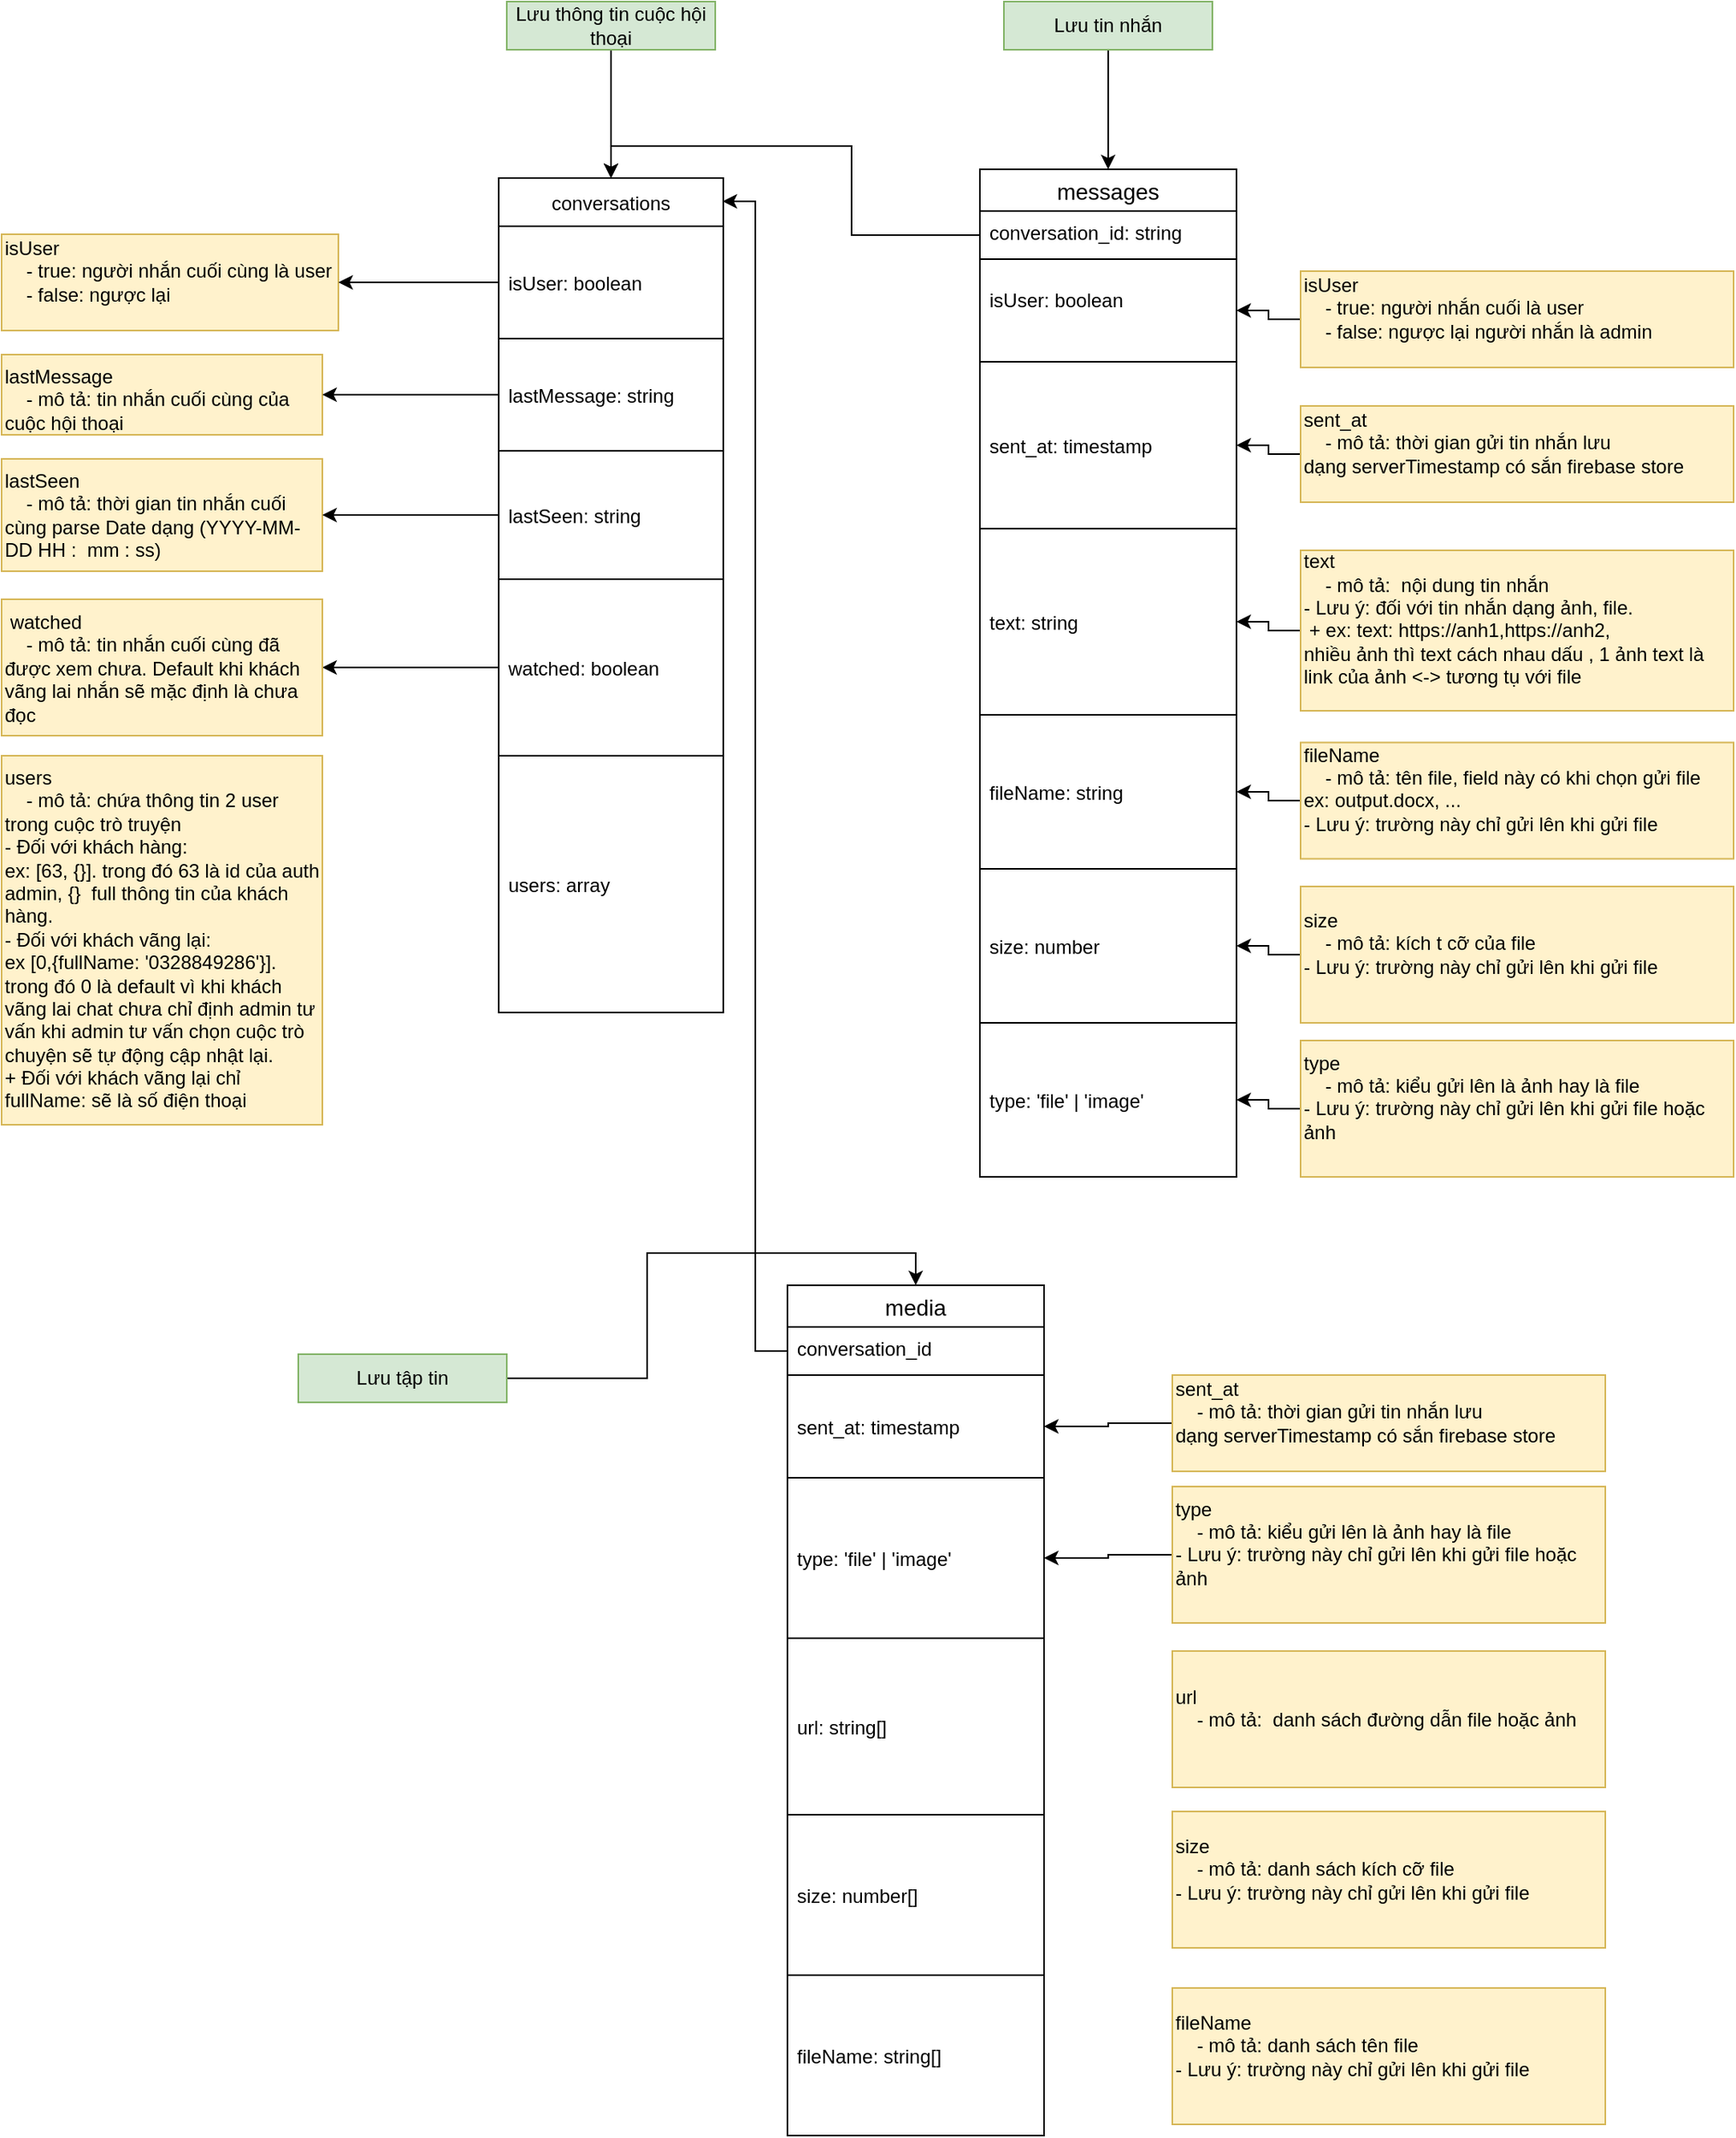 <mxfile version="20.2.8" type="github">
  <diagram id="QpPmT_mGVEs0pewQgkVs" name="Trang-1">
    <mxGraphModel dx="1139" dy="897" grid="1" gridSize="10" guides="1" tooltips="1" connect="1" arrows="1" fold="1" page="1" pageScale="1" pageWidth="1169" pageHeight="1654" math="0" shadow="0">
      <root>
        <mxCell id="0" />
        <mxCell id="1" parent="0" />
        <mxCell id="Tl1vYp4vrJxFw7Y3Wa-i-1" value="conversations" style="swimlane;fontStyle=0;childLayout=stackLayout;horizontal=1;startSize=30;horizontalStack=0;resizeParent=1;resizeParentMax=0;resizeLast=0;collapsible=1;marginBottom=0;" vertex="1" parent="1">
          <mxGeometry x="320" y="270" width="140" height="250" as="geometry" />
        </mxCell>
        <mxCell id="Tl1vYp4vrJxFw7Y3Wa-i-2" value="isUser: boolean" style="text;strokeColor=default;fillColor=none;align=left;verticalAlign=middle;spacingLeft=4;spacingRight=4;overflow=hidden;points=[[0,0.5],[1,0.5]];portConstraint=eastwest;rotatable=0;" vertex="1" parent="Tl1vYp4vrJxFw7Y3Wa-i-1">
          <mxGeometry y="30" width="140" height="70" as="geometry" />
        </mxCell>
        <mxCell id="Tl1vYp4vrJxFw7Y3Wa-i-3" value="lastMessage: string" style="text;strokeColor=default;fillColor=none;align=left;verticalAlign=middle;spacingLeft=4;spacingRight=4;overflow=hidden;points=[[0,0.5],[1,0.5]];portConstraint=eastwest;rotatable=0;" vertex="1" parent="Tl1vYp4vrJxFw7Y3Wa-i-1">
          <mxGeometry y="100" width="140" height="70" as="geometry" />
        </mxCell>
        <mxCell id="Tl1vYp4vrJxFw7Y3Wa-i-4" value="lastSeen: string" style="text;strokeColor=default;fillColor=none;align=left;verticalAlign=middle;spacingLeft=4;spacingRight=4;overflow=hidden;points=[[0,0.5],[1,0.5]];portConstraint=eastwest;rotatable=0;" vertex="1" parent="Tl1vYp4vrJxFw7Y3Wa-i-1">
          <mxGeometry y="170" width="140" height="80" as="geometry" />
        </mxCell>
        <mxCell id="Tl1vYp4vrJxFw7Y3Wa-i-13" value="isUser&lt;br&gt;&amp;nbsp; &amp;nbsp; - true: người nhắn cuối cùng là user&lt;br&gt;&amp;nbsp; &amp;nbsp; - false: ngược lại&lt;br&gt;&amp;nbsp;" style="text;html=1;strokeColor=#d6b656;fillColor=#fff2cc;align=left;verticalAlign=middle;whiteSpace=wrap;rounded=0;" vertex="1" parent="1">
          <mxGeometry x="10" y="305" width="210" height="60" as="geometry" />
        </mxCell>
        <mxCell id="Tl1vYp4vrJxFw7Y3Wa-i-14" value="&lt;span style=&quot;color: rgba(0, 0, 0, 0); font-family: monospace; font-size: 0px;&quot;&gt;&amp;nbsp;%3CmxGraphModel%3E%3Croot%3E%3CmxCell%20id%3D%220%22%2F%3E%3CmxCell%20id%3D%221%22%20parent%3D%220%22%2F%3E%3CmxCell%20id%3D%222%22%20value%3D%22isUser%3A%20ki%E1%BB%83u%20d%E1%BB%AF%20li%E1%BB%87u%20boolean%26lt%3Bbr%26gt%3B%26amp%3Bnbsp%3B%20%26amp%3Bnbsp%3B%20true%3A%20ng%C6%B0%E1%BB%9Di%20nh%E1%BA%AFn%20cu%E1%BB%91i%20c%C3%B9ng%20l%C3%A0%20user%26lt%3Bbr%26gt%3B%26amp%3Bnbsp%3B%20%26amp%3Bnbsp%3B%20false%3A%20ng%C6%B0%E1%BB%A3c%20l%E1%BA%A1i%26lt%3Bbr%26gt%3B%26amp%3Bnbsp%3B%22%20style%3D%22text%3Bhtml%3D1%3BstrokeColor%3D%23d6b656%3BfillColor%3D%23fff2cc%3Balign%3Dleft%3BverticalAlign%3Dmiddle%3BwhiteSpace%3Dwrap%3Brounded%3D0%3B%22%20vertex%3D%221%22%20parent%3D%221%22%3E%3CmxGeometry%20x%3D%2210%22%20y%3D%22270%22%20width%3D%22200%22%20height%3D%2260%22%20as%3D%22geometry%22%2F%3E%3C%2FmxCell%3E%3C%2Froot%3E%3C%2FmxGraphModel%3E&lt;/span&gt;&lt;span style=&quot;&quot;&gt;lastMessage&lt;/span&gt;&lt;br&gt;&amp;nbsp; &amp;nbsp; - mô tả: tin nhắn cuối cùng của cuộc hội thoại&lt;br&gt;&amp;nbsp;" style="text;html=1;strokeColor=#d6b656;fillColor=#fff2cc;align=left;verticalAlign=top;whiteSpace=wrap;rounded=0;sketch=0;" vertex="1" parent="1">
          <mxGeometry x="10" y="380" width="200" height="50" as="geometry" />
        </mxCell>
        <mxCell id="Tl1vYp4vrJxFw7Y3Wa-i-15" value="&lt;span style=&quot;color: rgba(0, 0, 0, 0); font-family: monospace; font-size: 0px;&quot;&gt;&amp;nbsp;%3CmxGraphModel%3E%3Croot%3E%3CmxCell%20id%3D%220%22%2F%3E%3CmxCell%20id%3D%221%22%20parent%3D%220%22%2F%3E%3CmxCell%20id%3D%222%22%20value%3D%22isUser%3A%20ki%E1%BB%83u%20d%E1%BB%AF%20li%E1%BB%87u%20boolean%26lt%3Bbr%26gt%3B%26amp%3Bnbsp%3B%20%26amp%3Bnbsp%3B%20true%3A%20ng%C6%B0%E1%BB%9Di%20nh%E1%BA%AFn%20cu%E1%BB%91i%20c%C3%B9ng%20l%C3%A0%20user%26lt%3Bbr%26gt%3B%26amp%3Bnbsp%3B%20%26amp%3Bnbsp%3B%20false%3A%20ng%C6%B0%E1%BB%A3c%20l%E1%BA%A1i%26lt%3Bbr%26gt%3B%26amp%3Bnbsp%3B%22%20style%3D%22text%3Bhtml%3D1%3BstrokeColor%3D%23d6b656%3BfillColor%3D%23fff2cc%3Balign%3Dleft%3BverticalAlign%3Dmiddle%3BwhiteSpace%3Dwrap%3Brounded%3D0%3B%22%20vertex%3D%221%22%20parent%3D%221%22%3E%3CmxGeometry%20x%3D%2210%22%20y%3D%22270%22%20width%3D%22200%22%20height%3D%2260%22%20as%3D%22geometry%22%2F%3E%3C%2FmxCell%3E%3C%2Froot%3E%3C%2FmxGraphModel%&lt;/span&gt;&lt;span style=&quot;&quot;&gt;lastSeen&lt;/span&gt;&lt;br&gt;&amp;nbsp; &amp;nbsp; - mô tả: thời gian tin nhắn cuối cùng parse Date dạng (YYYY-MM-DD HH :&amp;nbsp; mm : ss)&lt;br&gt;&amp;nbsp;" style="text;html=1;strokeColor=#d6b656;fillColor=#fff2cc;align=left;verticalAlign=top;whiteSpace=wrap;rounded=0;sketch=0;" vertex="1" parent="1">
          <mxGeometry x="10" y="445" width="200" height="70" as="geometry" />
        </mxCell>
        <mxCell id="Tl1vYp4vrJxFw7Y3Wa-i-17" value="users: array" style="text;strokeColor=default;fillColor=none;align=left;verticalAlign=middle;spacingLeft=4;spacingRight=4;overflow=hidden;points=[[0,0.5],[1,0.5]];portConstraint=eastwest;rotatable=0;" vertex="1" parent="1">
          <mxGeometry x="320" y="630" width="140" height="160" as="geometry" />
        </mxCell>
        <mxCell id="Tl1vYp4vrJxFw7Y3Wa-i-18" value="&lt;span style=&quot;color: rgba(0, 0, 0, 0); font-family: monospace; font-size: 0px;&quot;&gt;&amp;nbsp;%3CmxGraphModel%3E%3Croot%3E%3CmxCell%20id%3D%220%22%2F%3E%3CmxCell%20id%3D%221%22%20parent%3D%220%22%2F%3E%3CmxCell%20id%3D%222%22%20value%3D%22isUser%3A%20ki%E1%BB%83u%20d%E1%BB%AF%20li%E1%BB%87u%20boolean%26lt%3Bbr%26gt%3B%26amp%3Bnbsp%3B%20%26amp%3Bnbsp%3B%20true%3A%20ng%C6%B0%E1%BB%9Di%20nh%E1%BA%AFn%20cu%E1%BB%91i%20c%C3%B9ng%20l%C3%A0%20user%26lt%3Bbr%26gt%3B%26amp%3Bnbsp%3B%20%26amp%3Bnbsp%3B%20false%3A%20ng%C6%B0%E1%BB%A3c%20l%E1%BA%A1i%26lt%3Bbr%26gt%3B%26amp%3Bnbsp%3B%22%20style%3D%22text%3Bhtml%3D1%3BstrokeColor%3D%23d6b656%3BfillColor%3D%23fff2cc%3Balign%3Dleft%3BverticalAlign%3Dmiddle%3BwhiteSpace%3Dwrap%3Brounded%3D0%3B%22%20vertex%3D%221%22%20parent%3D%221%22%3E%3CmxGeometry%20x%3D%2210%22%20y%3D%22270%22%20width%3D%22200%22%20height%3D%2260%22%20as%3D%22geometry%22%2F%3E%3C%2FmxCell%3E%3C%2Froot%3E%3C%2FmxGraphModel%3E&lt;/span&gt;&lt;span style=&quot;&quot;&gt;users&lt;/span&gt;&lt;br&gt;&amp;nbsp; &amp;nbsp; - mô tả: chứa thông tin 2 user trong cuộc trò truyện&lt;br&gt;- Đối với khách hàng:&amp;nbsp;&lt;br&gt;ex: [63, {}]. trong đó 63 là id của auth admin, {}&amp;nbsp; full thông tin của khách hàng.&amp;nbsp;&lt;br&gt;- Đối với khách vãng lại:&lt;br&gt;ex [0,{fullName: &#39;0328849286&#39;}]. trong đó 0 là default vì khi khách vãng lai chat chưa chỉ định admin tư vấn khi admin tư vấn chọn cuộc trò chuyện sẽ tự động cập nhật lại.&lt;br&gt;+ Đối với khách vãng lại chỉ fullName: sẽ là số điện thoại&lt;br&gt;&lt;br&gt;&amp;nbsp;" style="text;html=1;strokeColor=#d6b656;fillColor=#fff2cc;align=left;verticalAlign=top;whiteSpace=wrap;rounded=0;sketch=0;" vertex="1" parent="1">
          <mxGeometry x="10" y="630" width="200" height="230" as="geometry" />
        </mxCell>
        <mxCell id="Tl1vYp4vrJxFw7Y3Wa-i-26" style="edgeStyle=orthogonalEdgeStyle;rounded=0;orthogonalLoop=1;jettySize=auto;html=1;" edge="1" parent="1" source="Tl1vYp4vrJxFw7Y3Wa-i-19" target="Tl1vYp4vrJxFw7Y3Wa-i-20">
          <mxGeometry relative="1" as="geometry" />
        </mxCell>
        <mxCell id="Tl1vYp4vrJxFw7Y3Wa-i-19" value="watched: boolean" style="text;strokeColor=default;fillColor=none;align=left;verticalAlign=middle;spacingLeft=4;spacingRight=4;overflow=hidden;points=[[0,0.5],[1,0.5]];portConstraint=eastwest;rotatable=0;" vertex="1" parent="1">
          <mxGeometry x="320" y="520" width="140" height="110" as="geometry" />
        </mxCell>
        <mxCell id="Tl1vYp4vrJxFw7Y3Wa-i-20" value="&lt;span style=&quot;color: rgba(0, 0, 0, 0); font-family: monospace; font-size: 0px;&quot;&gt;&amp;nbsp;%3CmxGraphModel%3E%3Croot%3E%3CmxCell%20id%3D%220%22%2F%3E%3CmxCell%20id%3D%221%22%20parent%3D%220%22%2F%3E%3CmxCell%20id%3D%222%22%20value%3D%22isUser%3A%20ki%E1%BB%83u%20d%E1%BB%AF%20li%E1%BB%87u%20boolean%26lt%3Bbr%26gt%3B%26amp%3Bnbsp%3B%20%26amp%3Bnbsp%3B%20true%3A%20ng%C6%B0%E1%BB%9Di%20nh%E1%BA%AFn%20cu%E1%BB%91i%20c%C3%B9ng%20l%C3%A0%20user%26lt%3Bbr%26gt%3B%26amp%3Bnbsp%3B%20%26amp%3Bnbsp%3B%20false%3A%20ng%C6%B0%E1%BB%A3c%20l%E1%BA%A1i%26lt%3Bbr%26gt%3B%26amp%3Bnbsp%3B%22%20style%3D%22text%3Bhtml%3D1%3BstrokeColor%3D%23d6b656%3BfillColor%3D%23fff2cc%3Balign%3Dleft%3BverticalAlign%3Dmiddle%3BwhiteSpace%3Dwrap%3Brounded%3D0%3B%22%20vertex%3D%221%22%20parent%3D%221%22%3E%3CmxGeometry%20x%3D%2210%22%20y%3D%22270%22%20width%3D%22200%22%20height%3D%2260%22%20as%3D%22geometry%22%2F%3E%3C%2FmxCell%3E%3C%2Froot%3E%3C%2FmxGraphModel%&lt;/span&gt;&lt;span style=&quot;&quot;&gt;&amp;nbsp;&lt;/span&gt;watched&lt;br&gt;&amp;nbsp; &amp;nbsp; - mô tả: tin nhắn cuối cùng đã được xem chưa. Default khi khách vãng lai nhắn sẽ mặc định là chưa đọc&lt;br&gt;&amp;nbsp;" style="text;html=1;strokeColor=#d6b656;fillColor=#fff2cc;align=left;verticalAlign=top;whiteSpace=wrap;rounded=0;sketch=0;" vertex="1" parent="1">
          <mxGeometry x="10" y="532.5" width="200" height="85" as="geometry" />
        </mxCell>
        <mxCell id="Tl1vYp4vrJxFw7Y3Wa-i-23" style="edgeStyle=orthogonalEdgeStyle;rounded=0;orthogonalLoop=1;jettySize=auto;html=1;" edge="1" parent="1" source="Tl1vYp4vrJxFw7Y3Wa-i-2" target="Tl1vYp4vrJxFw7Y3Wa-i-13">
          <mxGeometry relative="1" as="geometry" />
        </mxCell>
        <mxCell id="Tl1vYp4vrJxFw7Y3Wa-i-24" style="edgeStyle=orthogonalEdgeStyle;rounded=0;orthogonalLoop=1;jettySize=auto;html=1;" edge="1" parent="1" source="Tl1vYp4vrJxFw7Y3Wa-i-3" target="Tl1vYp4vrJxFw7Y3Wa-i-14">
          <mxGeometry relative="1" as="geometry" />
        </mxCell>
        <mxCell id="Tl1vYp4vrJxFw7Y3Wa-i-25" style="edgeStyle=orthogonalEdgeStyle;rounded=0;orthogonalLoop=1;jettySize=auto;html=1;entryX=1;entryY=0.5;entryDx=0;entryDy=0;" edge="1" parent="1" source="Tl1vYp4vrJxFw7Y3Wa-i-4" target="Tl1vYp4vrJxFw7Y3Wa-i-15">
          <mxGeometry relative="1" as="geometry" />
        </mxCell>
        <mxCell id="Tl1vYp4vrJxFw7Y3Wa-i-35" style="edgeStyle=orthogonalEdgeStyle;rounded=0;orthogonalLoop=1;jettySize=auto;html=1;entryX=0.5;entryY=0;entryDx=0;entryDy=0;exitX=0;exitY=0.5;exitDx=0;exitDy=0;" edge="1" parent="1" source="Tl1vYp4vrJxFw7Y3Wa-i-30" target="Tl1vYp4vrJxFw7Y3Wa-i-1">
          <mxGeometry relative="1" as="geometry" />
        </mxCell>
        <mxCell id="Tl1vYp4vrJxFw7Y3Wa-i-29" value="messages" style="swimlane;fontStyle=0;childLayout=stackLayout;horizontal=1;startSize=26;horizontalStack=0;resizeParent=1;resizeParentMax=0;resizeLast=0;collapsible=1;marginBottom=0;align=center;fontSize=14;sketch=0;strokeColor=default;" vertex="1" parent="1">
          <mxGeometry x="620" y="264.5" width="160" height="628" as="geometry" />
        </mxCell>
        <mxCell id="Tl1vYp4vrJxFw7Y3Wa-i-30" value="conversation_id: string" style="text;strokeColor=default;fillColor=none;spacingLeft=4;spacingRight=4;overflow=hidden;rotatable=0;points=[[0,0.5],[1,0.5]];portConstraint=eastwest;fontSize=12;sketch=0;" vertex="1" parent="Tl1vYp4vrJxFw7Y3Wa-i-29">
          <mxGeometry y="26" width="160" height="30" as="geometry" />
        </mxCell>
        <mxCell id="Tl1vYp4vrJxFw7Y3Wa-i-31" value="isUser: boolean&#xa;" style="text;strokeColor=default;fillColor=none;spacingLeft=4;spacingRight=4;overflow=hidden;rotatable=0;points=[[0,0.5],[1,0.5]];portConstraint=eastwest;fontSize=12;sketch=0;verticalAlign=middle;" vertex="1" parent="Tl1vYp4vrJxFw7Y3Wa-i-29">
          <mxGeometry y="56" width="160" height="64" as="geometry" />
        </mxCell>
        <mxCell id="Tl1vYp4vrJxFw7Y3Wa-i-32" value="sent_at: timestamp" style="text;strokeColor=default;fillColor=none;spacingLeft=4;spacingRight=4;overflow=hidden;rotatable=0;points=[[0,0.5],[1,0.5]];portConstraint=eastwest;fontSize=12;sketch=0;verticalAlign=middle;" vertex="1" parent="Tl1vYp4vrJxFw7Y3Wa-i-29">
          <mxGeometry y="120" width="160" height="104" as="geometry" />
        </mxCell>
        <mxCell id="Tl1vYp4vrJxFw7Y3Wa-i-38" value="text: string" style="text;strokeColor=default;fillColor=none;spacingLeft=4;spacingRight=4;overflow=hidden;rotatable=0;points=[[0,0.5],[1,0.5]];portConstraint=eastwest;fontSize=12;sketch=0;verticalAlign=middle;" vertex="1" parent="Tl1vYp4vrJxFw7Y3Wa-i-29">
          <mxGeometry y="224" width="160" height="116" as="geometry" />
        </mxCell>
        <mxCell id="Tl1vYp4vrJxFw7Y3Wa-i-40" value="fileName: string" style="text;strokeColor=default;fillColor=none;spacingLeft=4;spacingRight=4;overflow=hidden;rotatable=0;points=[[0,0.5],[1,0.5]];portConstraint=eastwest;fontSize=12;sketch=0;verticalAlign=middle;" vertex="1" parent="Tl1vYp4vrJxFw7Y3Wa-i-29">
          <mxGeometry y="340" width="160" height="96" as="geometry" />
        </mxCell>
        <mxCell id="Tl1vYp4vrJxFw7Y3Wa-i-42" value="size: number" style="text;strokeColor=default;fillColor=none;spacingLeft=4;spacingRight=4;overflow=hidden;rotatable=0;points=[[0,0.5],[1,0.5]];portConstraint=eastwest;fontSize=12;sketch=0;verticalAlign=middle;" vertex="1" parent="Tl1vYp4vrJxFw7Y3Wa-i-29">
          <mxGeometry y="436" width="160" height="96" as="geometry" />
        </mxCell>
        <mxCell id="Tl1vYp4vrJxFw7Y3Wa-i-44" value="type: &#39;file&#39; | &#39;image&#39;" style="text;strokeColor=default;fillColor=none;spacingLeft=4;spacingRight=4;overflow=hidden;rotatable=0;points=[[0,0.5],[1,0.5]];portConstraint=eastwest;fontSize=12;sketch=0;verticalAlign=middle;" vertex="1" parent="Tl1vYp4vrJxFw7Y3Wa-i-29">
          <mxGeometry y="532" width="160" height="96" as="geometry" />
        </mxCell>
        <mxCell id="Tl1vYp4vrJxFw7Y3Wa-i-46" style="edgeStyle=orthogonalEdgeStyle;rounded=0;orthogonalLoop=1;jettySize=auto;html=1;" edge="1" parent="1" source="Tl1vYp4vrJxFw7Y3Wa-i-36" target="Tl1vYp4vrJxFw7Y3Wa-i-31">
          <mxGeometry relative="1" as="geometry" />
        </mxCell>
        <mxCell id="Tl1vYp4vrJxFw7Y3Wa-i-36" value="isUser&lt;br&gt;&amp;nbsp; &amp;nbsp; - true: người nhắn cuối là user&lt;br&gt;&amp;nbsp; &amp;nbsp; - false: ngược lại người nhắn là admin&lt;br&gt;&amp;nbsp;" style="text;html=1;strokeColor=#d6b656;fillColor=#fff2cc;align=left;verticalAlign=middle;whiteSpace=wrap;rounded=0;" vertex="1" parent="1">
          <mxGeometry x="820" y="328" width="270" height="60" as="geometry" />
        </mxCell>
        <mxCell id="Tl1vYp4vrJxFw7Y3Wa-i-47" style="edgeStyle=orthogonalEdgeStyle;rounded=0;orthogonalLoop=1;jettySize=auto;html=1;" edge="1" parent="1" source="Tl1vYp4vrJxFw7Y3Wa-i-37" target="Tl1vYp4vrJxFw7Y3Wa-i-32">
          <mxGeometry relative="1" as="geometry" />
        </mxCell>
        <mxCell id="Tl1vYp4vrJxFw7Y3Wa-i-37" value="sent_at&lt;br&gt;&amp;nbsp; &amp;nbsp; - mô tả: thời gian gửi tin nhắn lưu dạng&amp;nbsp;serverTimestamp có sắn firebase store&lt;br&gt;&amp;nbsp;" style="text;html=1;strokeColor=#d6b656;fillColor=#fff2cc;align=left;verticalAlign=middle;whiteSpace=wrap;rounded=0;" vertex="1" parent="1">
          <mxGeometry x="820" y="412" width="270" height="60" as="geometry" />
        </mxCell>
        <mxCell id="Tl1vYp4vrJxFw7Y3Wa-i-48" style="edgeStyle=orthogonalEdgeStyle;rounded=0;orthogonalLoop=1;jettySize=auto;html=1;entryX=1;entryY=0.5;entryDx=0;entryDy=0;" edge="1" parent="1" source="Tl1vYp4vrJxFw7Y3Wa-i-39" target="Tl1vYp4vrJxFw7Y3Wa-i-38">
          <mxGeometry relative="1" as="geometry" />
        </mxCell>
        <mxCell id="Tl1vYp4vrJxFw7Y3Wa-i-39" value="text&lt;br&gt;&amp;nbsp; &amp;nbsp; - mô tả:&amp;nbsp; nội dung tin nhắn&lt;br&gt;- Lưu ý: đối với tin nhắn dạng ảnh, file.&lt;br&gt;&amp;nbsp;+ ex: text: https://anh1,https://anh2,&lt;br&gt;nhiều ảnh thì text cách nhau dấu , 1 ảnh text là link của ảnh &amp;lt;-&amp;gt; tương tụ với file&lt;br&gt;&amp;nbsp;" style="text;html=1;strokeColor=#d6b656;fillColor=#fff2cc;align=left;verticalAlign=middle;whiteSpace=wrap;rounded=0;" vertex="1" parent="1">
          <mxGeometry x="820" y="502" width="270" height="100" as="geometry" />
        </mxCell>
        <mxCell id="Tl1vYp4vrJxFw7Y3Wa-i-49" style="edgeStyle=orthogonalEdgeStyle;rounded=0;orthogonalLoop=1;jettySize=auto;html=1;entryX=1;entryY=0.5;entryDx=0;entryDy=0;" edge="1" parent="1" source="Tl1vYp4vrJxFw7Y3Wa-i-41" target="Tl1vYp4vrJxFw7Y3Wa-i-40">
          <mxGeometry relative="1" as="geometry" />
        </mxCell>
        <mxCell id="Tl1vYp4vrJxFw7Y3Wa-i-41" value="fileName&lt;br&gt;&amp;nbsp; &amp;nbsp; - mô tả: tên file, field này có khi chọn gửi file&lt;br&gt;ex: output.docx, ...&lt;br&gt;- Lưu ý: trường này chỉ gửi lên khi gửi file&lt;br&gt;&amp;nbsp;" style="text;html=1;strokeColor=#d6b656;fillColor=#fff2cc;align=left;verticalAlign=middle;whiteSpace=wrap;rounded=0;" vertex="1" parent="1">
          <mxGeometry x="820" y="621.75" width="270" height="72.5" as="geometry" />
        </mxCell>
        <mxCell id="Tl1vYp4vrJxFw7Y3Wa-i-51" style="edgeStyle=orthogonalEdgeStyle;rounded=0;orthogonalLoop=1;jettySize=auto;html=1;entryX=1;entryY=0.5;entryDx=0;entryDy=0;" edge="1" parent="1" source="Tl1vYp4vrJxFw7Y3Wa-i-43" target="Tl1vYp4vrJxFw7Y3Wa-i-42">
          <mxGeometry relative="1" as="geometry" />
        </mxCell>
        <mxCell id="Tl1vYp4vrJxFw7Y3Wa-i-43" value="size&lt;br&gt;&amp;nbsp; &amp;nbsp; - mô tả: kích t cỡ của file&lt;br&gt;- Lưu ý: trường này chỉ gửi lên khi gửi file&lt;br&gt;&amp;nbsp;" style="text;html=1;strokeColor=#d6b656;fillColor=#fff2cc;align=left;verticalAlign=middle;whiteSpace=wrap;rounded=0;" vertex="1" parent="1">
          <mxGeometry x="820" y="711.5" width="270" height="85" as="geometry" />
        </mxCell>
        <mxCell id="Tl1vYp4vrJxFw7Y3Wa-i-52" style="edgeStyle=orthogonalEdgeStyle;rounded=0;orthogonalLoop=1;jettySize=auto;html=1;" edge="1" parent="1" source="Tl1vYp4vrJxFw7Y3Wa-i-45" target="Tl1vYp4vrJxFw7Y3Wa-i-44">
          <mxGeometry relative="1" as="geometry" />
        </mxCell>
        <mxCell id="Tl1vYp4vrJxFw7Y3Wa-i-45" value="type&lt;br&gt;&amp;nbsp; &amp;nbsp; - mô tả: kiểu gửi lên là ảnh hay là file&lt;br&gt;- Lưu ý: trường này chỉ gửi lên khi gửi file hoặc ảnh&lt;br&gt;&amp;nbsp;" style="text;html=1;strokeColor=#d6b656;fillColor=#fff2cc;align=left;verticalAlign=middle;whiteSpace=wrap;rounded=0;" vertex="1" parent="1">
          <mxGeometry x="820" y="807.5" width="270" height="85" as="geometry" />
        </mxCell>
        <mxCell id="Tl1vYp4vrJxFw7Y3Wa-i-66" value="media" style="swimlane;fontStyle=0;childLayout=stackLayout;horizontal=1;startSize=26;horizontalStack=0;resizeParent=1;resizeParentMax=0;resizeLast=0;collapsible=1;marginBottom=0;align=center;fontSize=14;sketch=0;strokeColor=default;" vertex="1" parent="1">
          <mxGeometry x="500" y="960" width="160" height="530" as="geometry" />
        </mxCell>
        <mxCell id="Tl1vYp4vrJxFw7Y3Wa-i-67" value="conversation_id" style="text;strokeColor=default;fillColor=none;spacingLeft=4;spacingRight=4;overflow=hidden;rotatable=0;points=[[0,0.5],[1,0.5]];portConstraint=eastwest;fontSize=12;sketch=0;" vertex="1" parent="Tl1vYp4vrJxFw7Y3Wa-i-66">
          <mxGeometry y="26" width="160" height="30" as="geometry" />
        </mxCell>
        <mxCell id="Tl1vYp4vrJxFw7Y3Wa-i-68" value="sent_at: timestamp" style="text;strokeColor=default;fillColor=none;spacingLeft=4;spacingRight=4;overflow=hidden;rotatable=0;points=[[0,0.5],[1,0.5]];portConstraint=eastwest;fontSize=12;sketch=0;verticalAlign=middle;" vertex="1" parent="Tl1vYp4vrJxFw7Y3Wa-i-66">
          <mxGeometry y="56" width="160" height="64" as="geometry" />
        </mxCell>
        <mxCell id="Tl1vYp4vrJxFw7Y3Wa-i-69" value="type: &#39;file&#39; | &#39;image&#39;" style="text;strokeColor=default;fillColor=none;spacingLeft=4;spacingRight=4;overflow=hidden;rotatable=0;points=[[0,0.5],[1,0.5]];portConstraint=eastwest;fontSize=12;sketch=0;verticalAlign=middle;" vertex="1" parent="Tl1vYp4vrJxFw7Y3Wa-i-66">
          <mxGeometry y="120" width="160" height="100" as="geometry" />
        </mxCell>
        <mxCell id="Tl1vYp4vrJxFw7Y3Wa-i-79" value="url: string[]" style="text;strokeColor=default;fillColor=none;spacingLeft=4;spacingRight=4;overflow=hidden;rotatable=0;points=[[0,0.5],[1,0.5]];portConstraint=eastwest;fontSize=12;sketch=0;verticalAlign=middle;" vertex="1" parent="Tl1vYp4vrJxFw7Y3Wa-i-66">
          <mxGeometry y="220" width="160" height="110" as="geometry" />
        </mxCell>
        <mxCell id="Tl1vYp4vrJxFw7Y3Wa-i-80" value="size: number[]" style="text;strokeColor=default;fillColor=none;spacingLeft=4;spacingRight=4;overflow=hidden;rotatable=0;points=[[0,0.5],[1,0.5]];portConstraint=eastwest;fontSize=12;sketch=0;verticalAlign=middle;" vertex="1" parent="Tl1vYp4vrJxFw7Y3Wa-i-66">
          <mxGeometry y="330" width="160" height="100" as="geometry" />
        </mxCell>
        <mxCell id="Tl1vYp4vrJxFw7Y3Wa-i-81" value="fileName: string[]" style="text;strokeColor=default;fillColor=none;spacingLeft=4;spacingRight=4;overflow=hidden;rotatable=0;points=[[0,0.5],[1,0.5]];portConstraint=eastwest;fontSize=12;sketch=0;verticalAlign=middle;" vertex="1" parent="Tl1vYp4vrJxFw7Y3Wa-i-66">
          <mxGeometry y="430" width="160" height="100" as="geometry" />
        </mxCell>
        <mxCell id="Tl1vYp4vrJxFw7Y3Wa-i-73" style="edgeStyle=orthogonalEdgeStyle;rounded=0;orthogonalLoop=1;jettySize=auto;html=1;entryX=0.5;entryY=0;entryDx=0;entryDy=0;" edge="1" parent="1" source="Tl1vYp4vrJxFw7Y3Wa-i-70" target="Tl1vYp4vrJxFw7Y3Wa-i-1">
          <mxGeometry relative="1" as="geometry" />
        </mxCell>
        <mxCell id="Tl1vYp4vrJxFw7Y3Wa-i-70" value="Lưu thông tin cuộc hội thoại&lt;br&gt;" style="text;html=1;strokeColor=#82b366;fillColor=#d5e8d4;align=center;verticalAlign=middle;whiteSpace=wrap;rounded=0;sketch=0;" vertex="1" parent="1">
          <mxGeometry x="325" y="160" width="130" height="30" as="geometry" />
        </mxCell>
        <mxCell id="Tl1vYp4vrJxFw7Y3Wa-i-72" style="edgeStyle=orthogonalEdgeStyle;rounded=0;orthogonalLoop=1;jettySize=auto;html=1;entryX=0.5;entryY=0;entryDx=0;entryDy=0;" edge="1" parent="1" source="Tl1vYp4vrJxFw7Y3Wa-i-71" target="Tl1vYp4vrJxFw7Y3Wa-i-29">
          <mxGeometry relative="1" as="geometry" />
        </mxCell>
        <mxCell id="Tl1vYp4vrJxFw7Y3Wa-i-71" value="Lưu tin nhắn" style="text;html=1;strokeColor=#82b366;fillColor=#d5e8d4;align=center;verticalAlign=middle;whiteSpace=wrap;rounded=0;sketch=0;" vertex="1" parent="1">
          <mxGeometry x="635" y="160" width="130" height="30" as="geometry" />
        </mxCell>
        <mxCell id="Tl1vYp4vrJxFw7Y3Wa-i-78" style="edgeStyle=orthogonalEdgeStyle;rounded=0;orthogonalLoop=1;jettySize=auto;html=1;entryX=0.5;entryY=0;entryDx=0;entryDy=0;" edge="1" parent="1" source="Tl1vYp4vrJxFw7Y3Wa-i-77" target="Tl1vYp4vrJxFw7Y3Wa-i-66">
          <mxGeometry relative="1" as="geometry" />
        </mxCell>
        <mxCell id="Tl1vYp4vrJxFw7Y3Wa-i-77" value="Lưu tập tin" style="text;html=1;strokeColor=#82b366;fillColor=#d5e8d4;align=center;verticalAlign=middle;whiteSpace=wrap;rounded=0;sketch=0;" vertex="1" parent="1">
          <mxGeometry x="195" y="1003" width="130" height="30" as="geometry" />
        </mxCell>
        <mxCell id="Tl1vYp4vrJxFw7Y3Wa-i-83" style="edgeStyle=orthogonalEdgeStyle;rounded=0;orthogonalLoop=1;jettySize=auto;html=1;entryX=1;entryY=0.5;entryDx=0;entryDy=0;" edge="1" parent="1" source="Tl1vYp4vrJxFw7Y3Wa-i-82" target="Tl1vYp4vrJxFw7Y3Wa-i-68">
          <mxGeometry relative="1" as="geometry" />
        </mxCell>
        <mxCell id="Tl1vYp4vrJxFw7Y3Wa-i-82" value="sent_at&lt;br&gt;&amp;nbsp; &amp;nbsp; - mô tả: thời gian gửi tin nhắn lưu dạng&amp;nbsp;serverTimestamp có sắn firebase store&lt;br&gt;&amp;nbsp;" style="text;html=1;strokeColor=#d6b656;fillColor=#fff2cc;align=left;verticalAlign=middle;whiteSpace=wrap;rounded=0;" vertex="1" parent="1">
          <mxGeometry x="740" y="1016" width="270" height="60" as="geometry" />
        </mxCell>
        <mxCell id="Tl1vYp4vrJxFw7Y3Wa-i-86" style="edgeStyle=orthogonalEdgeStyle;rounded=0;orthogonalLoop=1;jettySize=auto;html=1;entryX=1;entryY=0.5;entryDx=0;entryDy=0;" edge="1" parent="1" source="Tl1vYp4vrJxFw7Y3Wa-i-84" target="Tl1vYp4vrJxFw7Y3Wa-i-69">
          <mxGeometry relative="1" as="geometry" />
        </mxCell>
        <mxCell id="Tl1vYp4vrJxFw7Y3Wa-i-84" value="type&lt;br&gt;&amp;nbsp; &amp;nbsp; - mô tả: kiểu gửi lên là ảnh hay là file&lt;br&gt;- Lưu ý: trường này chỉ gửi lên khi gửi file hoặc ảnh&lt;br&gt;&amp;nbsp;" style="text;html=1;strokeColor=#d6b656;fillColor=#fff2cc;align=left;verticalAlign=middle;whiteSpace=wrap;rounded=0;" vertex="1" parent="1">
          <mxGeometry x="740" y="1085.5" width="270" height="85" as="geometry" />
        </mxCell>
        <mxCell id="Tl1vYp4vrJxFw7Y3Wa-i-87" value="url&lt;br&gt;&amp;nbsp; &amp;nbsp; - mô tả:&amp;nbsp; danh sách đường dẫn file hoặc ảnh&lt;br&gt;&amp;nbsp;" style="text;html=1;strokeColor=#d6b656;fillColor=#fff2cc;align=left;verticalAlign=middle;whiteSpace=wrap;rounded=0;" vertex="1" parent="1">
          <mxGeometry x="740" y="1188" width="270" height="85" as="geometry" />
        </mxCell>
        <mxCell id="Tl1vYp4vrJxFw7Y3Wa-i-88" value="size&lt;br&gt;&amp;nbsp; &amp;nbsp; - mô tả: danh sách kích cỡ file&lt;br&gt;- Lưu ý: trường này chỉ gửi lên khi gửi file&lt;br&gt;&amp;nbsp;" style="text;html=1;strokeColor=#d6b656;fillColor=#fff2cc;align=left;verticalAlign=middle;whiteSpace=wrap;rounded=0;" vertex="1" parent="1">
          <mxGeometry x="740" y="1288" width="270" height="85" as="geometry" />
        </mxCell>
        <mxCell id="Tl1vYp4vrJxFw7Y3Wa-i-89" value="fileName&lt;br&gt;&amp;nbsp; &amp;nbsp; - mô tả: danh sách tên file&lt;br&gt;- Lưu ý: trường này chỉ gửi lên khi gửi file&lt;br&gt;&amp;nbsp;" style="text;html=1;strokeColor=#d6b656;fillColor=#fff2cc;align=left;verticalAlign=middle;whiteSpace=wrap;rounded=0;" vertex="1" parent="1">
          <mxGeometry x="740" y="1398" width="270" height="85" as="geometry" />
        </mxCell>
        <mxCell id="Tl1vYp4vrJxFw7Y3Wa-i-92" style="edgeStyle=orthogonalEdgeStyle;rounded=0;orthogonalLoop=1;jettySize=auto;html=1;entryX=0.997;entryY=0.058;entryDx=0;entryDy=0;entryPerimeter=0;" edge="1" parent="1" source="Tl1vYp4vrJxFw7Y3Wa-i-67" target="Tl1vYp4vrJxFw7Y3Wa-i-1">
          <mxGeometry relative="1" as="geometry" />
        </mxCell>
      </root>
    </mxGraphModel>
  </diagram>
</mxfile>
